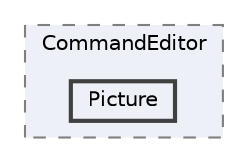 digraph "C:/Users/むずでょ/Documents/Unity Projects/RMU-1-00-00-Research/Assets/RPGMaker/Codebase/Editor/MapEditor/Component/CommandEditor/Picture"
{
 // LATEX_PDF_SIZE
  bgcolor="transparent";
  edge [fontname=Helvetica,fontsize=10,labelfontname=Helvetica,labelfontsize=10];
  node [fontname=Helvetica,fontsize=10,shape=box,height=0.2,width=0.4];
  compound=true
  subgraph clusterdir_d259bb0920ea60f6139ba1072d9fe74b {
    graph [ bgcolor="#edf0f7", pencolor="grey50", label="CommandEditor", fontname=Helvetica,fontsize=10 style="filled,dashed", URL="dir_d259bb0920ea60f6139ba1072d9fe74b.html",tooltip=""]
  dir_1616b48db7e4d89f16e65dcf657e231e [label="Picture", fillcolor="#edf0f7", color="grey25", style="filled,bold", URL="dir_1616b48db7e4d89f16e65dcf657e231e.html",tooltip=""];
  }
}
